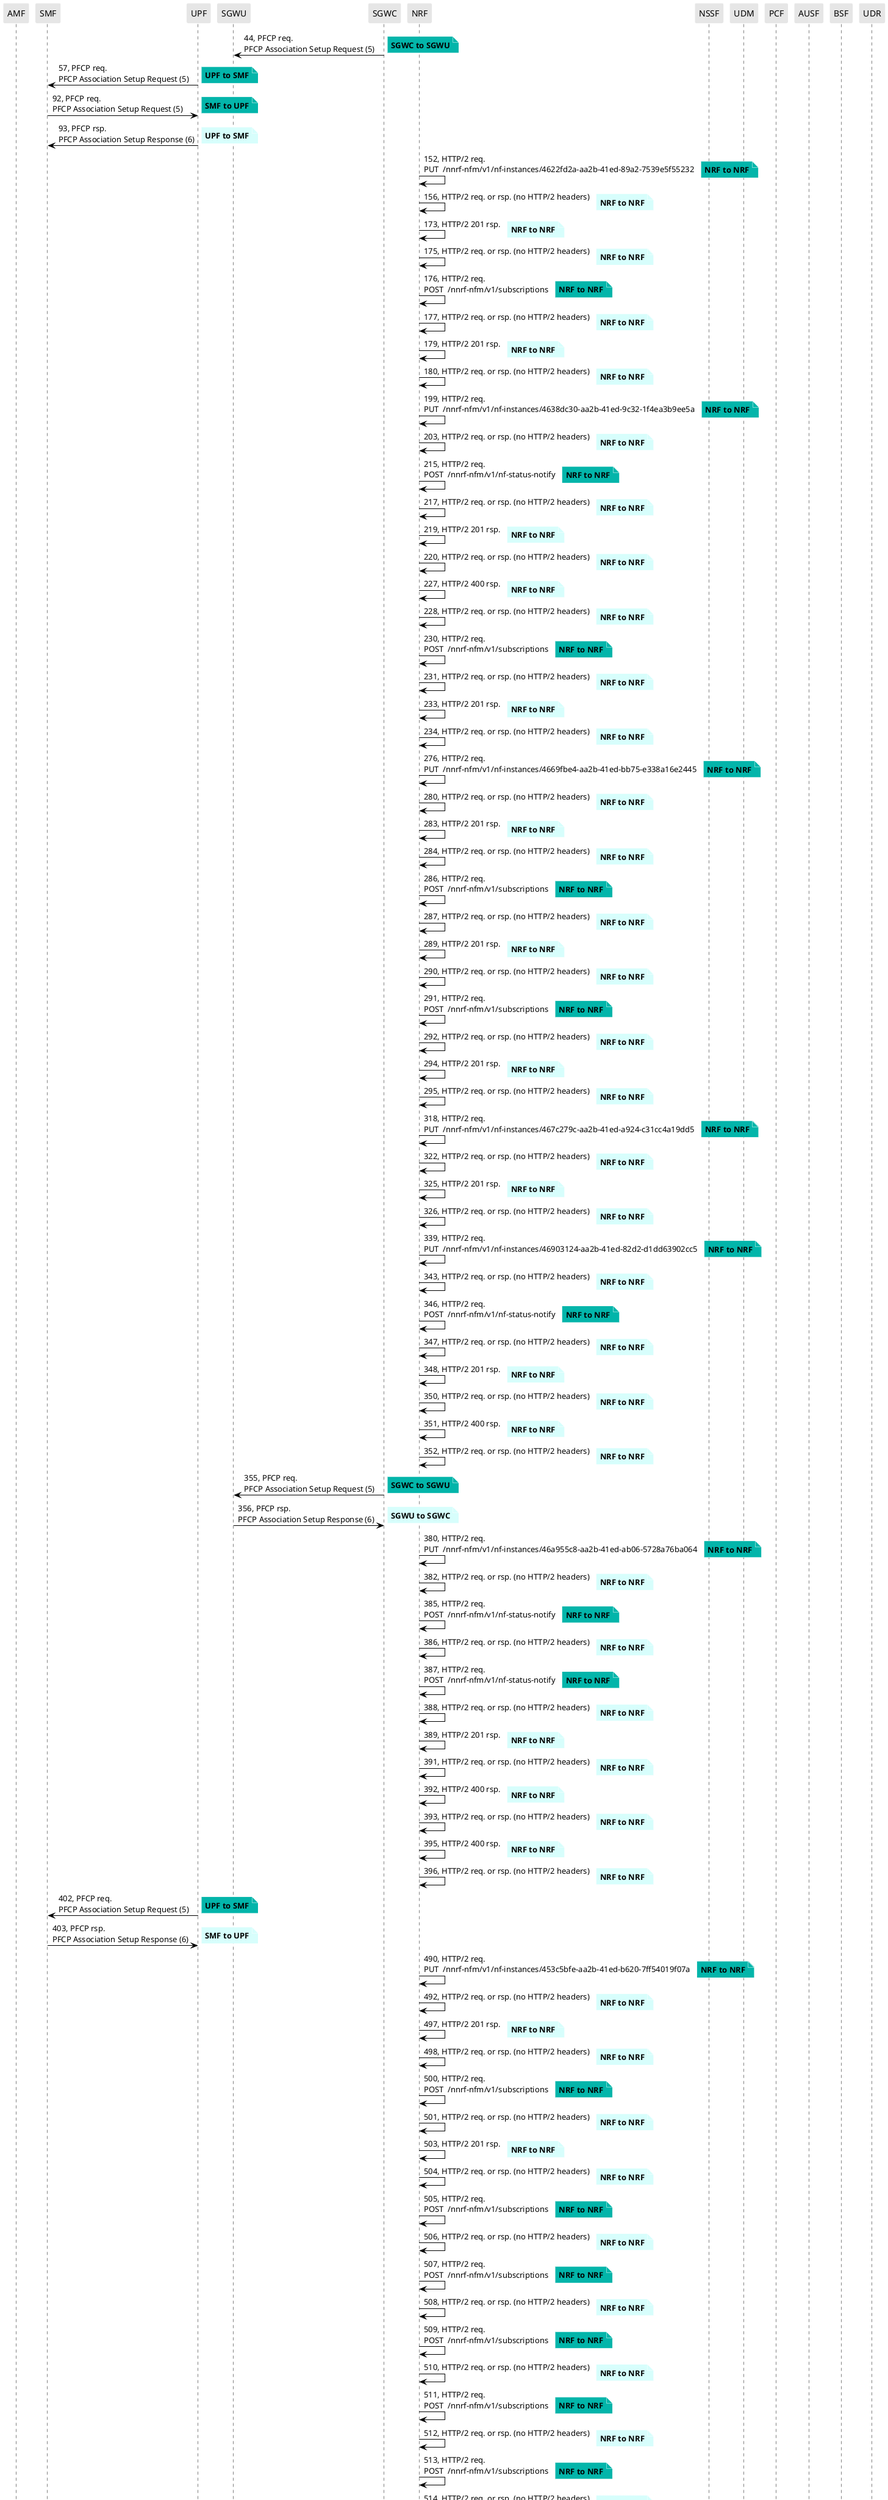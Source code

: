@startuml
skinparam shadowing false
skinparam NoteBorderColor white
skinparam sequence {
    ArrowColor black
    LifeLineBorderColor black
    LifeLineBackgroundColor black
    ParticipantBorderColor white
    ParticipantBackgroundColor #e6e6e6
}
participant "AMF"
participant "SMF"
participant "UPF"
participant "SGWU"
participant "SGWC"
participant "NRF"
participant "NSSF"
participant "UDM"
participant "PCF"
participant "AUSF"
participant "BSF"
participant "UDR"

"SGWC" -> "SGWU": 44, PFCP req.\nPFCP Association Setup Request (5)

note right #03B5AA
**SGWC to SGWU**
end note

"UPF" -> "SMF": 57, PFCP req.\nPFCP Association Setup Request (5)

note right #03B5AA
**UPF to SMF**
end note

"SMF" -> "UPF": 92, PFCP req.\nPFCP Association Setup Request (5)

note right #03B5AA
**SMF to UPF**
end note

"UPF" -> "SMF": 93, PFCP rsp.\nPFCP Association Setup Response (6)

note right #D7FEFC
**UPF to SMF**
end note

"NRF" -> "NRF": 152, HTTP/2 req.\nPUT  /nnrf-nfm/v1/nf-instances/4622fd2a-aa2b-41ed-89a2-7539e5f55232

note right #03B5AA
**NRF to NRF**
end note

"NRF" -> "NRF": 156, HTTP/2 req. or rsp. (no HTTP/2 headers)

note right #D7FEFC
**NRF to NRF**
end note

"NRF" -> "NRF": 173, HTTP/2 201 rsp.

note right #D7FEFC
**NRF to NRF**
end note

"NRF" -> "NRF": 175, HTTP/2 req. or rsp. (no HTTP/2 headers)

note right #D7FEFC
**NRF to NRF**
end note

"NRF" -> "NRF": 176, HTTP/2 req.\nPOST  /nnrf-nfm/v1/subscriptions

note right #03B5AA
**NRF to NRF**
end note

"NRF" -> "NRF": 177, HTTP/2 req. or rsp. (no HTTP/2 headers)

note right #D7FEFC
**NRF to NRF**
end note

"NRF" -> "NRF": 179, HTTP/2 201 rsp.

note right #D7FEFC
**NRF to NRF**
end note

"NRF" -> "NRF": 180, HTTP/2 req. or rsp. (no HTTP/2 headers)

note right #D7FEFC
**NRF to NRF**
end note

"NRF" -> "NRF": 199, HTTP/2 req.\nPUT  /nnrf-nfm/v1/nf-instances/4638dc30-aa2b-41ed-9c32-1f4ea3b9ee5a

note right #03B5AA
**NRF to NRF**
end note

"NRF" -> "NRF": 203, HTTP/2 req. or rsp. (no HTTP/2 headers)

note right #D7FEFC
**NRF to NRF**
end note

"NRF" -> "NRF": 215, HTTP/2 req.\nPOST  /nnrf-nfm/v1/nf-status-notify

note right #03B5AA
**NRF to NRF**
end note

"NRF" -> "NRF": 217, HTTP/2 req. or rsp. (no HTTP/2 headers)

note right #D7FEFC
**NRF to NRF**
end note

"NRF" -> "NRF": 219, HTTP/2 201 rsp.

note right #D7FEFC
**NRF to NRF**
end note

"NRF" -> "NRF": 220, HTTP/2 req. or rsp. (no HTTP/2 headers)

note right #D7FEFC
**NRF to NRF**
end note

"NRF" -> "NRF": 227, HTTP/2 400 rsp.

note right #D7FEFC
**NRF to NRF**
end note

"NRF" -> "NRF": 228, HTTP/2 req. or rsp. (no HTTP/2 headers)

note right #D7FEFC
**NRF to NRF**
end note

"NRF" -> "NRF": 230, HTTP/2 req.\nPOST  /nnrf-nfm/v1/subscriptions

note right #03B5AA
**NRF to NRF**
end note

"NRF" -> "NRF": 231, HTTP/2 req. or rsp. (no HTTP/2 headers)

note right #D7FEFC
**NRF to NRF**
end note

"NRF" -> "NRF": 233, HTTP/2 201 rsp.

note right #D7FEFC
**NRF to NRF**
end note

"NRF" -> "NRF": 234, HTTP/2 req. or rsp. (no HTTP/2 headers)

note right #D7FEFC
**NRF to NRF**
end note

"NRF" -> "NRF": 276, HTTP/2 req.\nPUT  /nnrf-nfm/v1/nf-instances/4669fbe4-aa2b-41ed-bb75-e338a16e2445

note right #03B5AA
**NRF to NRF**
end note

"NRF" -> "NRF": 280, HTTP/2 req. or rsp. (no HTTP/2 headers)

note right #D7FEFC
**NRF to NRF**
end note

"NRF" -> "NRF": 283, HTTP/2 201 rsp.

note right #D7FEFC
**NRF to NRF**
end note

"NRF" -> "NRF": 284, HTTP/2 req. or rsp. (no HTTP/2 headers)

note right #D7FEFC
**NRF to NRF**
end note

"NRF" -> "NRF": 286, HTTP/2 req.\nPOST  /nnrf-nfm/v1/subscriptions

note right #03B5AA
**NRF to NRF**
end note

"NRF" -> "NRF": 287, HTTP/2 req. or rsp. (no HTTP/2 headers)

note right #D7FEFC
**NRF to NRF**
end note

"NRF" -> "NRF": 289, HTTP/2 201 rsp.

note right #D7FEFC
**NRF to NRF**
end note

"NRF" -> "NRF": 290, HTTP/2 req. or rsp. (no HTTP/2 headers)

note right #D7FEFC
**NRF to NRF**
end note

"NRF" -> "NRF": 291, HTTP/2 req.\nPOST  /nnrf-nfm/v1/subscriptions

note right #03B5AA
**NRF to NRF**
end note

"NRF" -> "NRF": 292, HTTP/2 req. or rsp. (no HTTP/2 headers)

note right #D7FEFC
**NRF to NRF**
end note

"NRF" -> "NRF": 294, HTTP/2 201 rsp.

note right #D7FEFC
**NRF to NRF**
end note

"NRF" -> "NRF": 295, HTTP/2 req. or rsp. (no HTTP/2 headers)

note right #D7FEFC
**NRF to NRF**
end note

"NRF" -> "NRF": 318, HTTP/2 req.\nPUT  /nnrf-nfm/v1/nf-instances/467c279c-aa2b-41ed-a924-c31cc4a19dd5

note right #03B5AA
**NRF to NRF**
end note

"NRF" -> "NRF": 322, HTTP/2 req. or rsp. (no HTTP/2 headers)

note right #D7FEFC
**NRF to NRF**
end note

"NRF" -> "NRF": 325, HTTP/2 201 rsp.

note right #D7FEFC
**NRF to NRF**
end note

"NRF" -> "NRF": 326, HTTP/2 req. or rsp. (no HTTP/2 headers)

note right #D7FEFC
**NRF to NRF**
end note

"NRF" -> "NRF": 339, HTTP/2 req.\nPUT  /nnrf-nfm/v1/nf-instances/46903124-aa2b-41ed-82d2-d1dd63902cc5

note right #03B5AA
**NRF to NRF**
end note

"NRF" -> "NRF": 343, HTTP/2 req. or rsp. (no HTTP/2 headers)

note right #D7FEFC
**NRF to NRF**
end note

"NRF" -> "NRF": 346, HTTP/2 req.\nPOST  /nnrf-nfm/v1/nf-status-notify

note right #03B5AA
**NRF to NRF**
end note

"NRF" -> "NRF": 347, HTTP/2 req. or rsp. (no HTTP/2 headers)

note right #D7FEFC
**NRF to NRF**
end note

"NRF" -> "NRF": 348, HTTP/2 201 rsp.

note right #D7FEFC
**NRF to NRF**
end note

"NRF" -> "NRF": 350, HTTP/2 req. or rsp. (no HTTP/2 headers)

note right #D7FEFC
**NRF to NRF**
end note

"NRF" -> "NRF": 351, HTTP/2 400 rsp.

note right #D7FEFC
**NRF to NRF**
end note

"NRF" -> "NRF": 352, HTTP/2 req. or rsp. (no HTTP/2 headers)

note right #D7FEFC
**NRF to NRF**
end note

"SGWC" -> "SGWU": 355, PFCP req.\nPFCP Association Setup Request (5)

note right #03B5AA
**SGWC to SGWU**
end note

"SGWU" -> "SGWC": 356, PFCP rsp.\nPFCP Association Setup Response (6)

note right #D7FEFC
**SGWU to SGWC**
end note

"NRF" -> "NRF": 380, HTTP/2 req.\nPUT  /nnrf-nfm/v1/nf-instances/46a955c8-aa2b-41ed-ab06-5728a76ba064

note right #03B5AA
**NRF to NRF**
end note

"NRF" -> "NRF": 382, HTTP/2 req. or rsp. (no HTTP/2 headers)

note right #D7FEFC
**NRF to NRF**
end note

"NRF" -> "NRF": 385, HTTP/2 req.\nPOST  /nnrf-nfm/v1/nf-status-notify

note right #03B5AA
**NRF to NRF**
end note

"NRF" -> "NRF": 386, HTTP/2 req. or rsp. (no HTTP/2 headers)

note right #D7FEFC
**NRF to NRF**
end note

"NRF" -> "NRF": 387, HTTP/2 req.\nPOST  /nnrf-nfm/v1/nf-status-notify

note right #03B5AA
**NRF to NRF**
end note

"NRF" -> "NRF": 388, HTTP/2 req. or rsp. (no HTTP/2 headers)

note right #D7FEFC
**NRF to NRF**
end note

"NRF" -> "NRF": 389, HTTP/2 201 rsp.

note right #D7FEFC
**NRF to NRF**
end note

"NRF" -> "NRF": 391, HTTP/2 req. or rsp. (no HTTP/2 headers)

note right #D7FEFC
**NRF to NRF**
end note

"NRF" -> "NRF": 392, HTTP/2 400 rsp.

note right #D7FEFC
**NRF to NRF**
end note

"NRF" -> "NRF": 393, HTTP/2 req. or rsp. (no HTTP/2 headers)

note right #D7FEFC
**NRF to NRF**
end note

"NRF" -> "NRF": 395, HTTP/2 400 rsp.

note right #D7FEFC
**NRF to NRF**
end note

"NRF" -> "NRF": 396, HTTP/2 req. or rsp. (no HTTP/2 headers)

note right #D7FEFC
**NRF to NRF**
end note

"UPF" -> "SMF": 402, PFCP req.\nPFCP Association Setup Request (5)

note right #03B5AA
**UPF to SMF**
end note

"SMF" -> "UPF": 403, PFCP rsp.\nPFCP Association Setup Response (6)

note right #D7FEFC
**SMF to UPF**
end note

"NRF" -> "NRF": 490, HTTP/2 req.\nPUT  /nnrf-nfm/v1/nf-instances/453c5bfe-aa2b-41ed-b620-7ff54019f07a

note right #03B5AA
**NRF to NRF**
end note

"NRF" -> "NRF": 492, HTTP/2 req. or rsp. (no HTTP/2 headers)

note right #D7FEFC
**NRF to NRF**
end note

"NRF" -> "NRF": 497, HTTP/2 201 rsp.

note right #D7FEFC
**NRF to NRF**
end note

"NRF" -> "NRF": 498, HTTP/2 req. or rsp. (no HTTP/2 headers)

note right #D7FEFC
**NRF to NRF**
end note

"NRF" -> "NRF": 500, HTTP/2 req.\nPOST  /nnrf-nfm/v1/subscriptions

note right #03B5AA
**NRF to NRF**
end note

"NRF" -> "NRF": 501, HTTP/2 req. or rsp. (no HTTP/2 headers)

note right #D7FEFC
**NRF to NRF**
end note

"NRF" -> "NRF": 503, HTTP/2 201 rsp.

note right #D7FEFC
**NRF to NRF**
end note

"NRF" -> "NRF": 504, HTTP/2 req. or rsp. (no HTTP/2 headers)

note right #D7FEFC
**NRF to NRF**
end note

"NRF" -> "NRF": 505, HTTP/2 req.\nPOST  /nnrf-nfm/v1/subscriptions

note right #03B5AA
**NRF to NRF**
end note

"NRF" -> "NRF": 506, HTTP/2 req. or rsp. (no HTTP/2 headers)

note right #D7FEFC
**NRF to NRF**
end note

"NRF" -> "NRF": 507, HTTP/2 req.\nPOST  /nnrf-nfm/v1/subscriptions

note right #03B5AA
**NRF to NRF**
end note

"NRF" -> "NRF": 508, HTTP/2 req. or rsp. (no HTTP/2 headers)

note right #D7FEFC
**NRF to NRF**
end note

"NRF" -> "NRF": 509, HTTP/2 req.\nPOST  /nnrf-nfm/v1/subscriptions

note right #03B5AA
**NRF to NRF**
end note

"NRF" -> "NRF": 510, HTTP/2 req. or rsp. (no HTTP/2 headers)

note right #D7FEFC
**NRF to NRF**
end note

"NRF" -> "NRF": 511, HTTP/2 req.\nPOST  /nnrf-nfm/v1/subscriptions

note right #03B5AA
**NRF to NRF**
end note

"NRF" -> "NRF": 512, HTTP/2 req. or rsp. (no HTTP/2 headers)

note right #D7FEFC
**NRF to NRF**
end note

"NRF" -> "NRF": 513, HTTP/2 req.\nPOST  /nnrf-nfm/v1/subscriptions

note right #03B5AA
**NRF to NRF**
end note

"NRF" -> "NRF": 514, HTTP/2 req. or rsp. (no HTTP/2 headers)

note right #D7FEFC
**NRF to NRF**
end note

"NRF" -> "NRF": 518, HTTP/2 201 rsp.

note right #D7FEFC
**NRF to NRF**
end note

"NRF" -> "NRF": 519, HTTP/2 req. or rsp. (no HTTP/2 headers)

note right #D7FEFC
**NRF to NRF**
end note

"NRF" -> "NRF": 520, HTTP/2 201 rsp.

note right #D7FEFC
**NRF to NRF**
end note

"NRF" -> "NRF": 521, HTTP/2 req. or rsp. (no HTTP/2 headers)

note right #D7FEFC
**NRF to NRF**
end note

"NRF" -> "NRF": 522, HTTP/2 201 rsp.

note right #D7FEFC
**NRF to NRF**
end note

"NRF" -> "NRF": 523, HTTP/2 req. or rsp. (no HTTP/2 headers)

note right #D7FEFC
**NRF to NRF**
end note

"NRF" -> "NRF": 524, HTTP/2 201 rsp.

note right #D7FEFC
**NRF to NRF**
end note

"NRF" -> "NRF": 525, HTTP/2 req. or rsp. (no HTTP/2 headers)

note right #D7FEFC
**NRF to NRF**
end note

"NRF" -> "NRF": 526, HTTP/2 201 rsp.

note right #D7FEFC
**NRF to NRF**
end note

"NRF" -> "NRF": 527, HTTP/2 req. or rsp. (no HTTP/2 headers)

note right #D7FEFC
**NRF to NRF**
end note

"NRF" -> "NRF": 572, HTTP/2 req.\nPATCH  /nnrf-nfm/v1/nf-instances/4622fd2a-aa2b-41ed-89a2-7539e5f55232

note right #03B5AA
**NRF to NRF**
end note

"NRF" -> "NRF": 573, HTTP/2 req. or rsp. (no HTTP/2 headers)

note right #D7FEFC
**NRF to NRF**
end note

"NRF" -> "NRF": 575, HTTP/2 204 rsp.

note right #D7FEFC
**NRF to NRF**
end note

"NRF" -> "NRF": 577, HTTP/2 req.\nPATCH  /nnrf-nfm/v1/nf-instances/4638dc30-aa2b-41ed-9c32-1f4ea3b9ee5a

note right #03B5AA
**NRF to NRF**
end note

"NRF" -> "NRF": 578, HTTP/2 req. or rsp. (no HTTP/2 headers)

note right #D7FEFC
**NRF to NRF**
end note

"NRF" -> "NRF": 580, HTTP/2 204 rsp.

note right #D7FEFC
**NRF to NRF**
end note

"NRF" -> "NRF": 593, HTTP/2 req.\nPUT  /nnrf-nfm/v1/nf-instances/452f03be-aa2b-41ed-9a33-af5292c3f184

note right #03B5AA
**NRF to NRF**
end note

"NRF" -> "NRF": 595, HTTP/2 req. or rsp. (no HTTP/2 headers)

note right #D7FEFC
**NRF to NRF**
end note

@enduml

